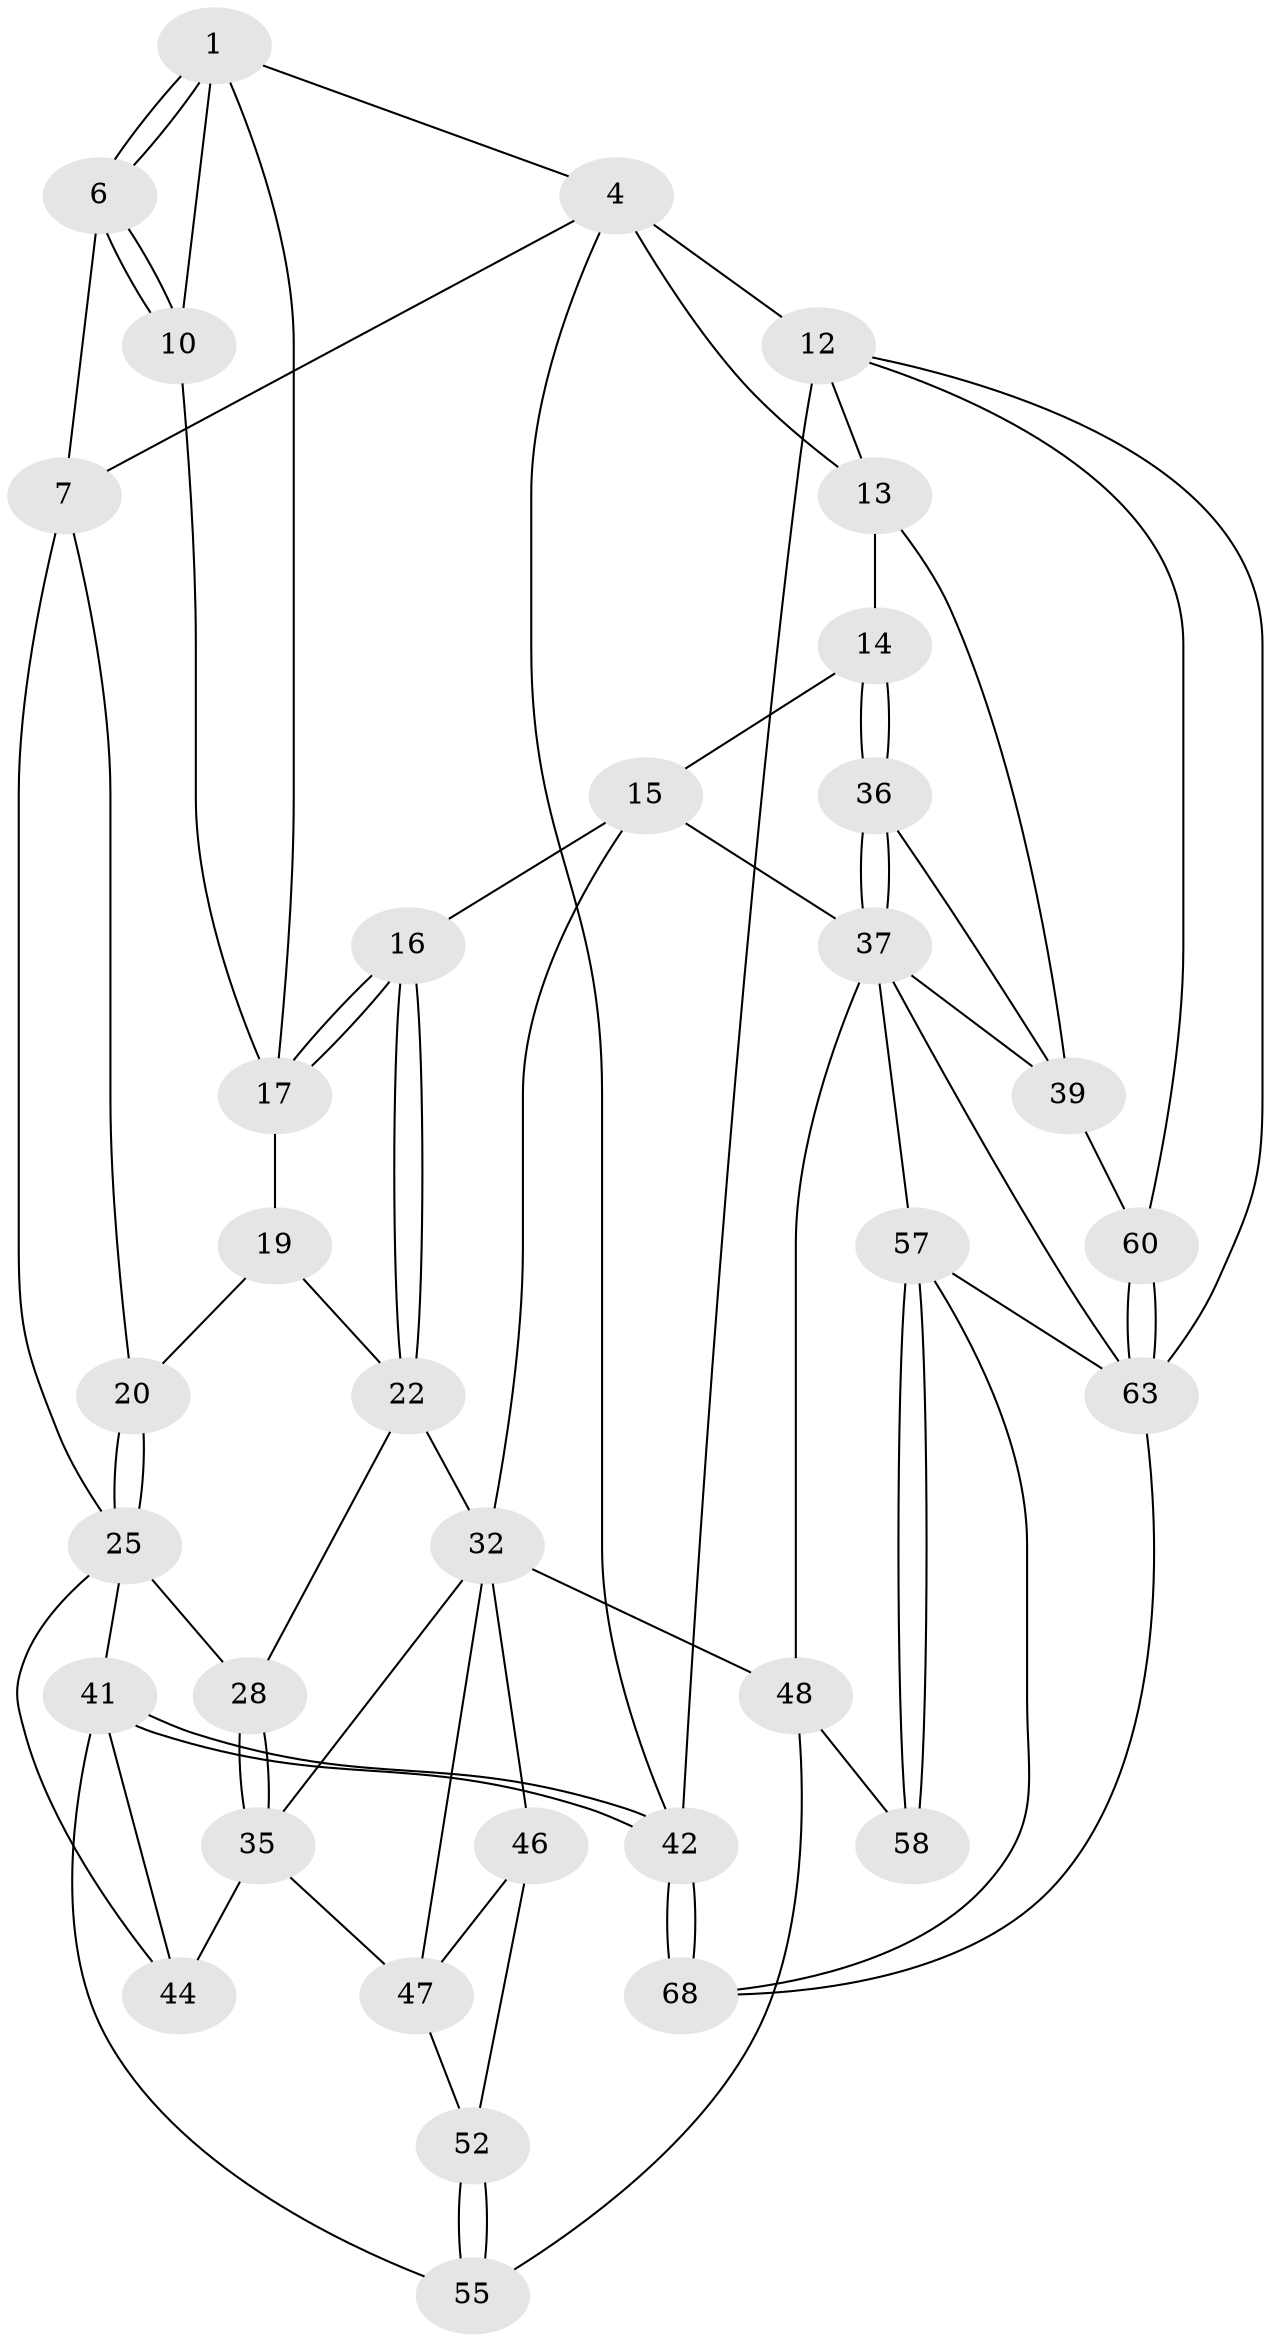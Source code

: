 // original degree distribution, {3: 0.029411764705882353, 4: 0.2647058823529412, 5: 0.47058823529411764, 6: 0.23529411764705882}
// Generated by graph-tools (version 1.1) at 2025/17/03/09/25 04:17:04]
// undirected, 34 vertices, 77 edges
graph export_dot {
graph [start="1"]
  node [color=gray90,style=filled];
  1 [pos="+0.18430949989426507+0",super="+2"];
  4 [pos="+0.5341072596222265+0",super="+5+11"];
  6 [pos="+0.19081341873003654+0.10843763494219974"];
  7 [pos="+0.1367853202312005+0.16328412904294692",super="+21+8"];
  10 [pos="+0.2844960479436913+0.16174057950727774"];
  12 [pos="+1+0",super="+59"];
  13 [pos="+0.7621802964959618+0.2726542284052574",super="+30"];
  14 [pos="+0.6828760306503264+0.3533314660070774"];
  15 [pos="+0.5825568021647466+0.3191327670570854",super="+31"];
  16 [pos="+0.5216912589507292+0.28565416889791406"];
  17 [pos="+0.4759747690576997+0.22792630741393324",super="+18"];
  19 [pos="+0.253257057865927+0.3011000475539533"];
  20 [pos="+0.20488578192932402+0.2902293834897463"];
  22 [pos="+0.3985371879139472+0.42891459403625315",super="+23"];
  25 [pos="+0.02492300549876018+0.44080239760245726",super="+26"];
  28 [pos="+0.23798854503763794+0.4618672660560737",super="+29"];
  32 [pos="+0.4196554483536011+0.5159023471154877",super="+45+33"];
  35 [pos="+0.25854170899387835+0.5351078515668082",super="+40"];
  36 [pos="+0.7278644009888339+0.582138763160141"];
  37 [pos="+0.7226915727519233+0.5892205305813715",super="+56+38"];
  39 [pos="+1+0.5698130829278826",super="+61"];
  41 [pos="+0+0.9730442895714382",super="+53"];
  42 [pos="+0+1"];
  44 [pos="+0.1236160023455267+0.675320372777519"];
  46 [pos="+0.35438702304066694+0.6159477493427079",super="+51"];
  47 [pos="+0.2914824649998314+0.5910912496829404",super="+50"];
  48 [pos="+0.6008390220965911+0.6020352995541053",super="+54"];
  52 [pos="+0.37326773274249675+0.8184033882869975"];
  55 [pos="+0.3809324140286341+0.8682937695835392"];
  57 [pos="+0.7115060474077033+0.6277465775484607",super="+65"];
  58 [pos="+0.4287682034768714+0.9207485175177663"];
  60 [pos="+1+1"];
  63 [pos="+0.8031320233536213+0.9004271528680927",super="+64"];
  68 [pos="+0.48952692628786104+1"];
  1 -- 6;
  1 -- 6;
  1 -- 10;
  1 -- 4;
  1 -- 17;
  4 -- 42;
  4 -- 12 [weight=2];
  4 -- 13;
  4 -- 7;
  6 -- 7;
  6 -- 10;
  6 -- 10;
  7 -- 20;
  7 -- 25;
  10 -- 17;
  12 -- 42;
  12 -- 60;
  12 -- 63;
  12 -- 13;
  13 -- 14;
  13 -- 39;
  14 -- 15;
  14 -- 36;
  14 -- 36;
  15 -- 16;
  15 -- 32;
  15 -- 37;
  16 -- 17;
  16 -- 17;
  16 -- 22;
  16 -- 22;
  17 -- 19;
  19 -- 20;
  19 -- 22;
  20 -- 25;
  20 -- 25;
  22 -- 28;
  22 -- 32;
  25 -- 28;
  25 -- 44;
  25 -- 41;
  28 -- 35 [weight=2];
  28 -- 35;
  32 -- 48;
  32 -- 46 [weight=2];
  32 -- 35;
  32 -- 47;
  35 -- 44;
  35 -- 47;
  36 -- 37;
  36 -- 37;
  36 -- 39;
  37 -- 57;
  37 -- 63;
  37 -- 48;
  37 -- 39;
  39 -- 60;
  41 -- 42;
  41 -- 42;
  41 -- 44;
  41 -- 55;
  42 -- 68;
  42 -- 68;
  46 -- 47;
  46 -- 52;
  47 -- 52;
  48 -- 58;
  48 -- 55;
  52 -- 55;
  52 -- 55;
  57 -- 58 [weight=2];
  57 -- 58;
  57 -- 68;
  57 -- 63;
  60 -- 63;
  60 -- 63;
  63 -- 68;
}
